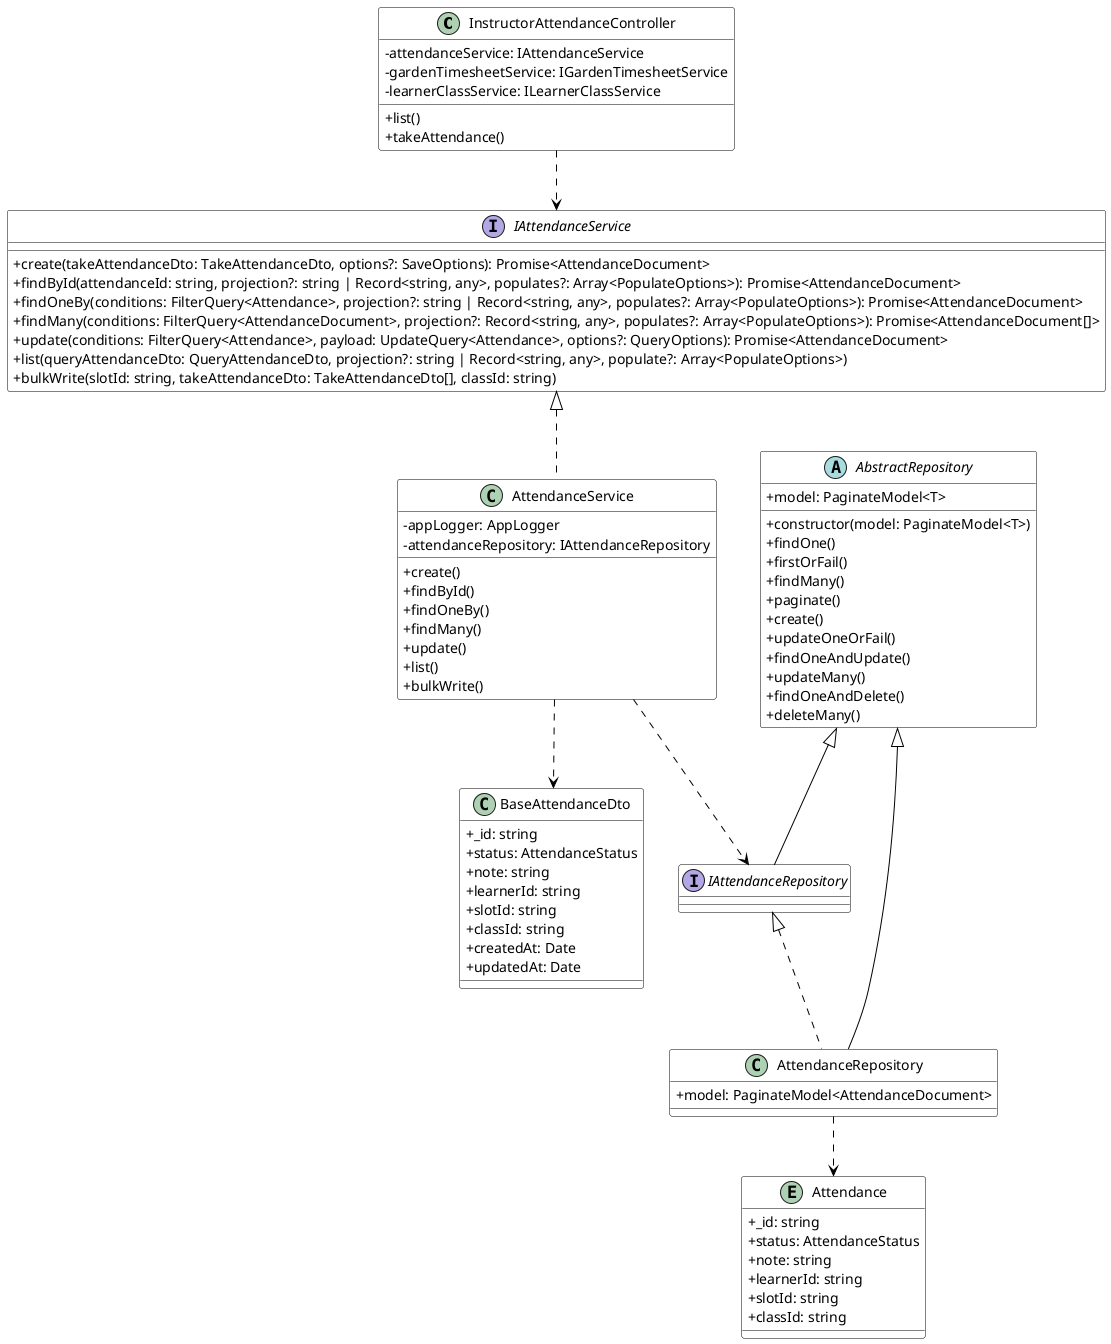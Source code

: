 @startuml Attendance Module

skinparam classAttributeIconSize 0

skinparam class {
    BackgroundColor White
    ArrowColor Black
    BorderColor Black
}

' Controllers
class InstructorAttendanceController {
    - attendanceService: IAttendanceService
    - gardenTimesheetService: IGardenTimesheetService
    - learnerClassService: ILearnerClassService
    + list()
    + takeAttendance()
}

' Service Interfaces
interface IAttendanceService {
    + create(takeAttendanceDto: TakeAttendanceDto, options?: SaveOptions): Promise<AttendanceDocument>
    + findById(attendanceId: string, projection?: string | Record<string, any>, populates?: Array<PopulateOptions>): Promise<AttendanceDocument>
    + findOneBy(conditions: FilterQuery<Attendance>, projection?: string | Record<string, any>, populates?: Array<PopulateOptions>): Promise<AttendanceDocument>
    + findMany(conditions: FilterQuery<AttendanceDocument>, projection?: Record<string, any>, populates?: Array<PopulateOptions>): Promise<AttendanceDocument[]>
    + update(conditions: FilterQuery<Attendance>, payload: UpdateQuery<Attendance>, options?: QueryOptions): Promise<AttendanceDocument>
    + list(queryAttendanceDto: QueryAttendanceDto, projection?: string | Record<string, any>, populate?: Array<PopulateOptions>)
    + bulkWrite(slotId: string, takeAttendanceDto: TakeAttendanceDto[], classId: string)
}

' Service Implementations
class AttendanceService {
    - appLogger: AppLogger
    - attendanceRepository: IAttendanceRepository
    + create()
    + findById()
    + findOneBy()
    + findMany()
    + update()
    + list()
    + bulkWrite()
}

' Repository Interfaces
interface IAttendanceRepository {
}

' Repository Implementations
abstract class AbstractRepository {
    + model: PaginateModel<T>
    + constructor(model: PaginateModel<T>)
    + findOne()
    + firstOrFail()
    + findMany()
    + paginate()
    + create()
    + updateOneOrFail()
    + findOneAndUpdate()
    + updateMany()
    + findOneAndDelete()
    + deleteMany()
}

class AttendanceRepository {
    + model: PaginateModel<AttendanceDocument>
}

' Schemas
entity Attendance {
    + _id: string
    + status: AttendanceStatus
    + note: string
    + learnerId: string
    + slotId: string
    + classId: string
}

' DTOs
class BaseAttendanceDto {
    + _id: string
    + status: AttendanceStatus
    + note: string
    + learnerId: string
    + slotId: string
    + classId: string
    + createdAt: Date
    + updatedAt: Date
}

' Relationships
InstructorAttendanceController ..> IAttendanceService

IAttendanceService <|.. AttendanceService
AttendanceService ..> IAttendanceRepository
AttendanceService ..> BaseAttendanceDto

AbstractRepository <|-- IAttendanceRepository
AbstractRepository <|-- AttendanceRepository
IAttendanceRepository <|.. AttendanceRepository

AttendanceRepository ..> Attendance

@enduml